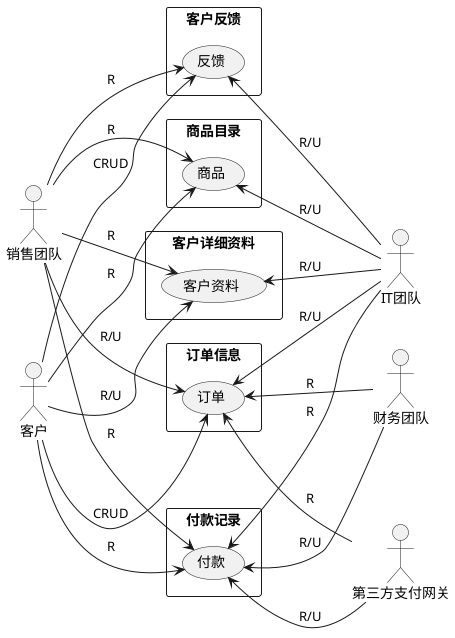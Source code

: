 @startuml
left to right direction
skinparam packageStyle rect

actor IT团队
actor 财务团队
actor 客户 
actor 销售团队
actor 第三方支付网关


package "订单信息" {
  usecase "订单" as o1
  客户 --> o1 : CRUD
  销售团队 --> o1 : R/U
  o1 <-- 财务团队 : R
  o1  <-- IT团队 : R/U
  o1  <-- 第三方支付网关 : R
}


package "客户详细资料" {
  usecase "客户资料" as o2
  客户 --> o2 : R/U
  销售团队 --> o2 : R
   o2 <-- IT团队 : R/U
}

package "付款记录" {
  usecase "付款" as o3
  客户 --> o3 : R
  销售团队 --> o3 : R
   o3<--财务团队 : R/U
   o3 <-- IT团队 : R
   o3 <-- 第三方支付网关 : R/U
}

package "商品目录" {
  usecase "商品" as o4
  客户 --> o4 : R
  销售团队 --> o4 : R
   o4 <-- IT团队 : R/U
}

package "客户反馈" {
  usecase "反馈" as o5
  客户 --> o5 : CRUD
  销售团队 --> o5 : R
    o5<-- IT团队: R/U
}


/'package "数据中心" {
  usecase "订单" as o1
  usecase "付款" as o2
  usecase "客户资料" as o3
  usecase "商品" as o4
  usecase "反馈" as o5
  o1 -[hidden]-> o2
  o2 -[hidden]-> o3
  o3 -[hidden]-> o4
  o4 -[hidden]-> o5
}

第三方支付网关 -right-> o1 : R
第三方支付网关 --> o3 : R/U
财务团队 -left-> o1 : R
财务团队 -left-> o3 : R/U

销售团队 -left-> o1 : R/U
第三方支付网关 -[hidden]-> 销售团队
销售团队 -left-> o2 : R
销售团队 --> o3 : R
销售团队 --> o4 : R
销售团队 --> o5 : R
客户 -left-> o1 : CRUD
客户 -left-> o2 : R/U
客户 -left-> o3 : R
客户 -left-> o4 : R
客户 -left-> o5 : CRUD
IT团队 -left-> o1 : R/U
 IT团队 -left-> o2 : R/U
 IT团队 -left-> o3 : R
IT团队 -left-> o4 : R/U
IT团队 -left-> o5 : R/U/'

@enduml
